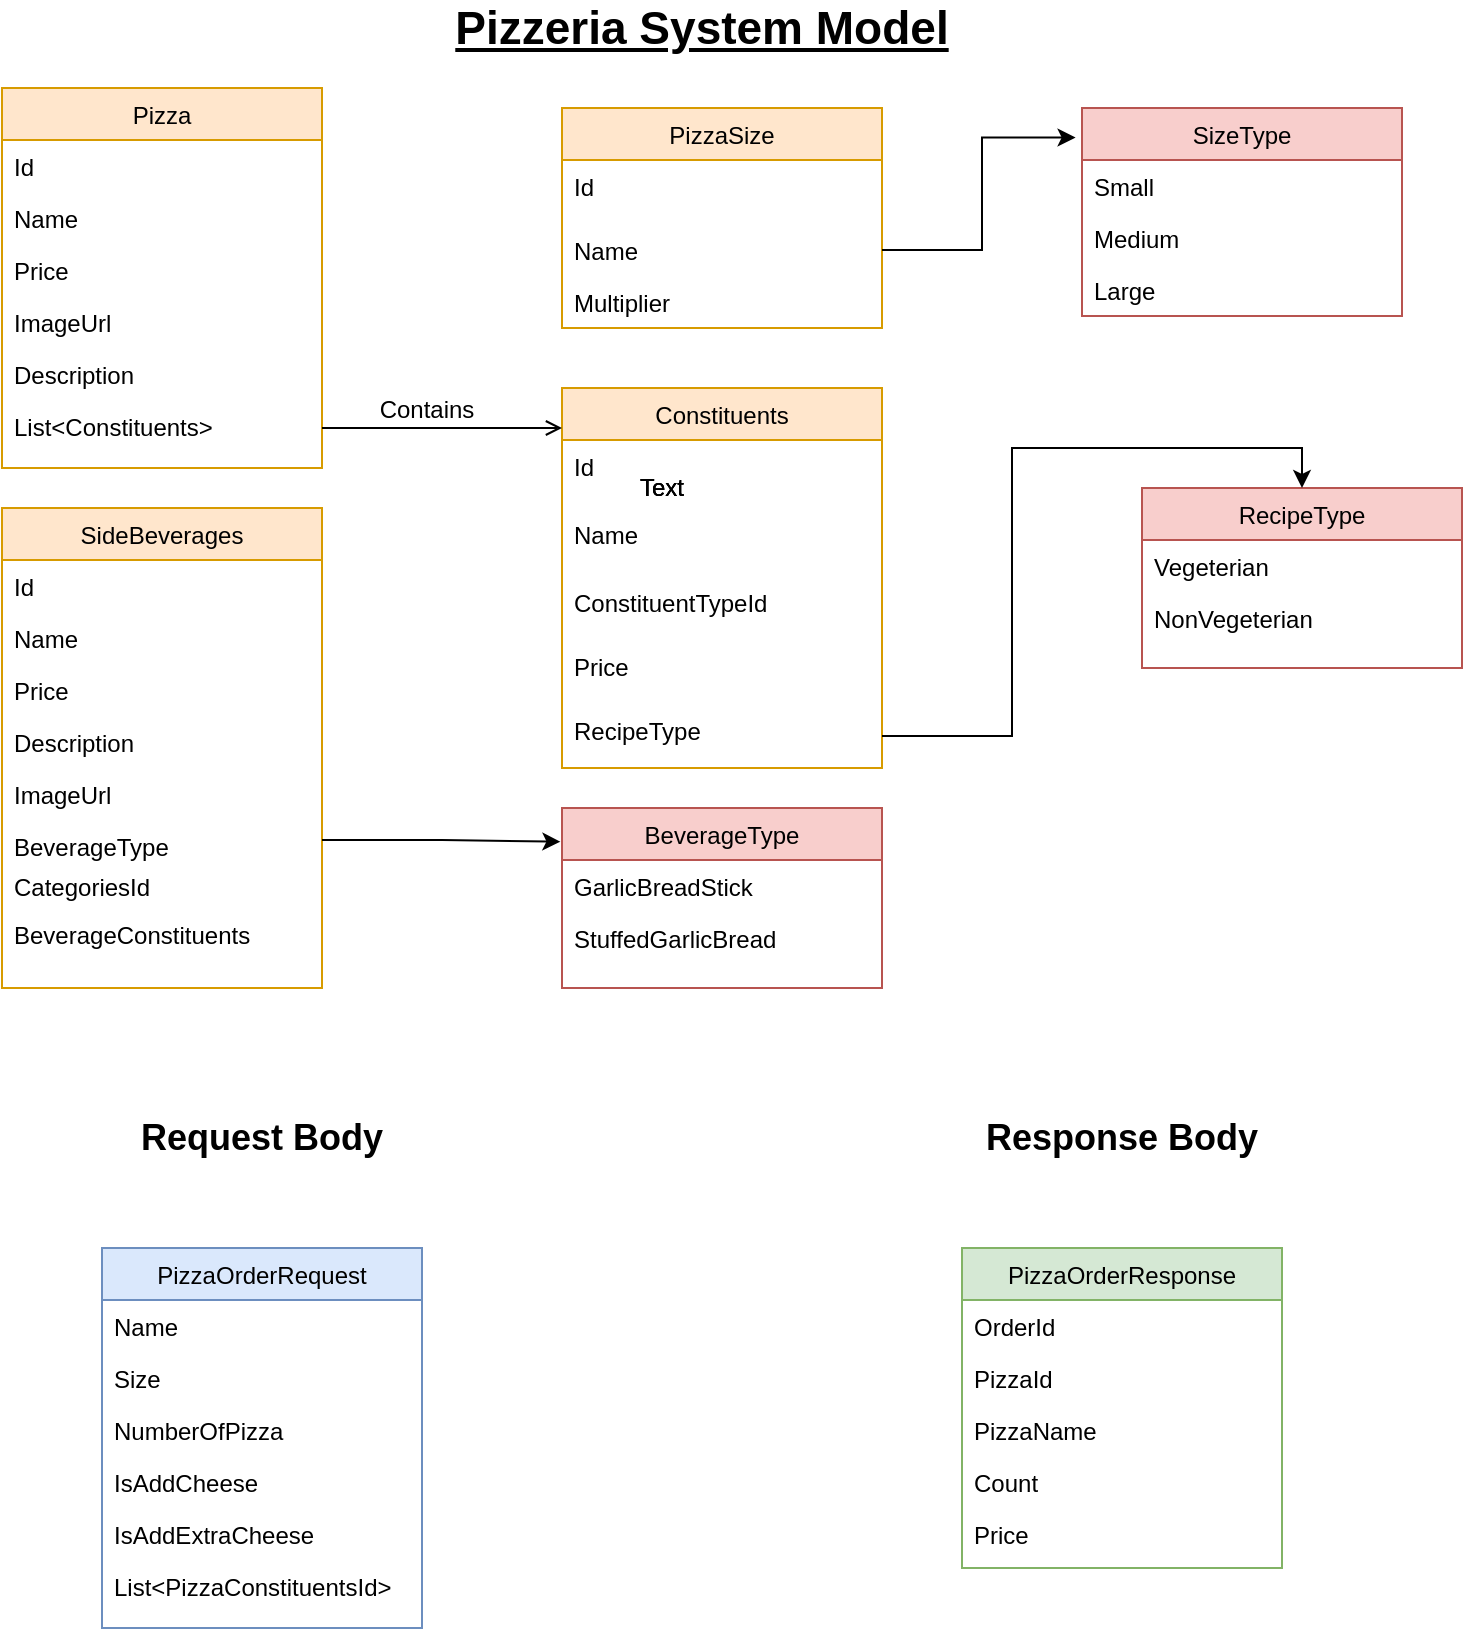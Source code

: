 <mxfile version="14.1.8" type="device"><diagram id="C5RBs43oDa-KdzZeNtuy" name="Page-1"><mxGraphModel dx="1040" dy="599" grid="1" gridSize="10" guides="1" tooltips="1" connect="1" arrows="1" fold="1" page="1" pageScale="1" pageWidth="827" pageHeight="1169" math="0" shadow="0"><root><mxCell id="WIyWlLk6GJQsqaUBKTNV-0"/><mxCell id="WIyWlLk6GJQsqaUBKTNV-1" parent="WIyWlLk6GJQsqaUBKTNV-0"/><mxCell id="zkfFHV4jXpPFQw0GAbJ--0" value="Pizza" style="swimlane;fontStyle=0;align=center;verticalAlign=top;childLayout=stackLayout;horizontal=1;startSize=26;horizontalStack=0;resizeParent=1;resizeLast=0;collapsible=1;marginBottom=0;rounded=0;shadow=0;strokeWidth=1;fillColor=#ffe6cc;strokeColor=#d79b00;" parent="WIyWlLk6GJQsqaUBKTNV-1" vertex="1"><mxGeometry x="50" y="70" width="160" height="190" as="geometry"><mxRectangle x="230" y="140" width="160" height="26" as="alternateBounds"/></mxGeometry></mxCell><mxCell id="zkfFHV4jXpPFQw0GAbJ--1" value="Id" style="text;align=left;verticalAlign=top;spacingLeft=4;spacingRight=4;overflow=hidden;rotatable=0;points=[[0,0.5],[1,0.5]];portConstraint=eastwest;" parent="zkfFHV4jXpPFQw0GAbJ--0" vertex="1"><mxGeometry y="26" width="160" height="26" as="geometry"/></mxCell><mxCell id="VlF57h9u2iA-SpIilK9r-6" value="Name" style="text;align=left;verticalAlign=top;spacingLeft=4;spacingRight=4;overflow=hidden;rotatable=0;points=[[0,0.5],[1,0.5]];portConstraint=eastwest;" vertex="1" parent="zkfFHV4jXpPFQw0GAbJ--0"><mxGeometry y="52" width="160" height="26" as="geometry"/></mxCell><mxCell id="zkfFHV4jXpPFQw0GAbJ--2" value="Price" style="text;align=left;verticalAlign=top;spacingLeft=4;spacingRight=4;overflow=hidden;rotatable=0;points=[[0,0.5],[1,0.5]];portConstraint=eastwest;rounded=0;shadow=0;html=0;" parent="zkfFHV4jXpPFQw0GAbJ--0" vertex="1"><mxGeometry y="78" width="160" height="26" as="geometry"/></mxCell><mxCell id="VlF57h9u2iA-SpIilK9r-1" value="ImageUrl" style="text;align=left;verticalAlign=top;spacingLeft=4;spacingRight=4;overflow=hidden;rotatable=0;points=[[0,0.5],[1,0.5]];portConstraint=eastwest;rounded=0;shadow=0;html=0;" vertex="1" parent="zkfFHV4jXpPFQw0GAbJ--0"><mxGeometry y="104" width="160" height="26" as="geometry"/></mxCell><mxCell id="zkfFHV4jXpPFQw0GAbJ--3" value="Description" style="text;align=left;verticalAlign=top;spacingLeft=4;spacingRight=4;overflow=hidden;rotatable=0;points=[[0,0.5],[1,0.5]];portConstraint=eastwest;rounded=0;shadow=0;html=0;" parent="zkfFHV4jXpPFQw0GAbJ--0" vertex="1"><mxGeometry y="130" width="160" height="26" as="geometry"/></mxCell><mxCell id="VlF57h9u2iA-SpIilK9r-2" value="List&lt;Constituents&gt;" style="text;align=left;verticalAlign=top;spacingLeft=4;spacingRight=4;overflow=hidden;rotatable=0;points=[[0,0.5],[1,0.5]];portConstraint=eastwest;rounded=0;shadow=0;html=0;" vertex="1" parent="zkfFHV4jXpPFQw0GAbJ--0"><mxGeometry y="156" width="160" height="20" as="geometry"/></mxCell><mxCell id="zkfFHV4jXpPFQw0GAbJ--17" value="Constituents" style="swimlane;fontStyle=0;align=center;verticalAlign=top;childLayout=stackLayout;horizontal=1;startSize=26;horizontalStack=0;resizeParent=1;resizeLast=0;collapsible=1;marginBottom=0;rounded=0;shadow=0;strokeWidth=1;fillColor=#ffe6cc;strokeColor=#d79b00;" parent="WIyWlLk6GJQsqaUBKTNV-1" vertex="1"><mxGeometry x="330" y="220" width="160" height="190" as="geometry"><mxRectangle x="500" y="240" width="160" height="26" as="alternateBounds"/></mxGeometry></mxCell><mxCell id="zkfFHV4jXpPFQw0GAbJ--18" value="Id" style="text;align=left;verticalAlign=top;spacingLeft=4;spacingRight=4;overflow=hidden;rotatable=0;points=[[0,0.5],[1,0.5]];portConstraint=eastwest;" parent="zkfFHV4jXpPFQw0GAbJ--17" vertex="1"><mxGeometry y="26" width="160" height="34" as="geometry"/></mxCell><mxCell id="VlF57h9u2iA-SpIilK9r-8" value="Name" style="text;align=left;verticalAlign=top;spacingLeft=4;spacingRight=4;overflow=hidden;rotatable=0;points=[[0,0.5],[1,0.5]];portConstraint=eastwest;" vertex="1" parent="zkfFHV4jXpPFQw0GAbJ--17"><mxGeometry y="60" width="160" height="34" as="geometry"/></mxCell><mxCell id="zkfFHV4jXpPFQw0GAbJ--19" value="ConstituentTypeId" style="text;align=left;verticalAlign=top;spacingLeft=4;spacingRight=4;overflow=hidden;rotatable=0;points=[[0,0.5],[1,0.5]];portConstraint=eastwest;rounded=0;shadow=0;html=0;" parent="zkfFHV4jXpPFQw0GAbJ--17" vertex="1"><mxGeometry y="94" width="160" height="32" as="geometry"/></mxCell><mxCell id="VlF57h9u2iA-SpIilK9r-34" value="Price" style="text;align=left;verticalAlign=top;spacingLeft=4;spacingRight=4;overflow=hidden;rotatable=0;points=[[0,0.5],[1,0.5]];portConstraint=eastwest;rounded=0;shadow=0;html=0;" vertex="1" parent="zkfFHV4jXpPFQw0GAbJ--17"><mxGeometry y="126" width="160" height="32" as="geometry"/></mxCell><mxCell id="VlF57h9u2iA-SpIilK9r-35" value="RecipeType" style="text;align=left;verticalAlign=top;spacingLeft=4;spacingRight=4;overflow=hidden;rotatable=0;points=[[0,0.5],[1,0.5]];portConstraint=eastwest;rounded=0;shadow=0;html=0;" vertex="1" parent="zkfFHV4jXpPFQw0GAbJ--17"><mxGeometry y="158" width="160" height="32" as="geometry"/></mxCell><mxCell id="zkfFHV4jXpPFQw0GAbJ--26" value="" style="endArrow=open;shadow=0;strokeWidth=1;rounded=0;endFill=1;edgeStyle=elbowEdgeStyle;elbow=vertical;" parent="WIyWlLk6GJQsqaUBKTNV-1" source="zkfFHV4jXpPFQw0GAbJ--0" target="zkfFHV4jXpPFQw0GAbJ--17" edge="1"><mxGeometry x="0.5" y="41" relative="1" as="geometry"><mxPoint x="210" y="142" as="sourcePoint"/><mxPoint x="370" y="142" as="targetPoint"/><mxPoint x="-40" y="32" as="offset"/></mxGeometry></mxCell><mxCell id="zkfFHV4jXpPFQw0GAbJ--29" value="Contains" style="text;html=1;resizable=0;points=[];;align=center;verticalAlign=middle;labelBackgroundColor=none;rounded=0;shadow=0;strokeWidth=1;fontSize=12;" parent="zkfFHV4jXpPFQw0GAbJ--26" vertex="1" connectable="0"><mxGeometry x="0.5" y="49" relative="1" as="geometry"><mxPoint x="-38" y="40" as="offset"/></mxGeometry></mxCell><mxCell id="VlF57h9u2iA-SpIilK9r-3" value="PizzaSize" style="swimlane;fontStyle=0;align=center;verticalAlign=top;childLayout=stackLayout;horizontal=1;startSize=26;horizontalStack=0;resizeParent=1;resizeLast=0;collapsible=1;marginBottom=0;rounded=0;shadow=0;strokeWidth=1;fillColor=#ffe6cc;strokeColor=#d79b00;" vertex="1" parent="WIyWlLk6GJQsqaUBKTNV-1"><mxGeometry x="330" y="80" width="160" height="110" as="geometry"><mxRectangle x="500" y="240" width="160" height="26" as="alternateBounds"/></mxGeometry></mxCell><mxCell id="VlF57h9u2iA-SpIilK9r-4" value="Id" style="text;align=left;verticalAlign=top;spacingLeft=4;spacingRight=4;overflow=hidden;rotatable=0;points=[[0,0.5],[1,0.5]];portConstraint=eastwest;" vertex="1" parent="VlF57h9u2iA-SpIilK9r-3"><mxGeometry y="26" width="160" height="32" as="geometry"/></mxCell><mxCell id="VlF57h9u2iA-SpIilK9r-7" value="Name" style="text;align=left;verticalAlign=top;spacingLeft=4;spacingRight=4;overflow=hidden;rotatable=0;points=[[0,0.5],[1,0.5]];portConstraint=eastwest;" vertex="1" parent="VlF57h9u2iA-SpIilK9r-3"><mxGeometry y="58" width="160" height="26" as="geometry"/></mxCell><mxCell id="VlF57h9u2iA-SpIilK9r-55" value="Multiplier" style="text;align=left;verticalAlign=top;spacingLeft=4;spacingRight=4;overflow=hidden;rotatable=0;points=[[0,0.5],[1,0.5]];portConstraint=eastwest;" vertex="1" parent="VlF57h9u2iA-SpIilK9r-3"><mxGeometry y="84" width="160" height="26" as="geometry"/></mxCell><mxCell id="VlF57h9u2iA-SpIilK9r-9" value="PizzaOrderRequest" style="swimlane;fontStyle=0;align=center;verticalAlign=top;childLayout=stackLayout;horizontal=1;startSize=26;horizontalStack=0;resizeParent=1;resizeLast=0;collapsible=1;marginBottom=0;rounded=0;shadow=0;strokeWidth=1;fillColor=#dae8fc;strokeColor=#6c8ebf;" vertex="1" parent="WIyWlLk6GJQsqaUBKTNV-1"><mxGeometry x="100" y="650" width="160" height="190" as="geometry"><mxRectangle x="230" y="140" width="160" height="26" as="alternateBounds"/></mxGeometry></mxCell><mxCell id="VlF57h9u2iA-SpIilK9r-11" value="Name" style="text;align=left;verticalAlign=top;spacingLeft=4;spacingRight=4;overflow=hidden;rotatable=0;points=[[0,0.5],[1,0.5]];portConstraint=eastwest;" vertex="1" parent="VlF57h9u2iA-SpIilK9r-9"><mxGeometry y="26" width="160" height="26" as="geometry"/></mxCell><mxCell id="VlF57h9u2iA-SpIilK9r-16" value="Size" style="text;align=left;verticalAlign=top;spacingLeft=4;spacingRight=4;overflow=hidden;rotatable=0;points=[[0,0.5],[1,0.5]];portConstraint=eastwest;" vertex="1" parent="VlF57h9u2iA-SpIilK9r-9"><mxGeometry y="52" width="160" height="26" as="geometry"/></mxCell><mxCell id="VlF57h9u2iA-SpIilK9r-12" value="NumberOfPizza" style="text;align=left;verticalAlign=top;spacingLeft=4;spacingRight=4;overflow=hidden;rotatable=0;points=[[0,0.5],[1,0.5]];portConstraint=eastwest;rounded=0;shadow=0;html=0;" vertex="1" parent="VlF57h9u2iA-SpIilK9r-9"><mxGeometry y="78" width="160" height="26" as="geometry"/></mxCell><mxCell id="VlF57h9u2iA-SpIilK9r-13" value="IsAddCheese" style="text;align=left;verticalAlign=top;spacingLeft=4;spacingRight=4;overflow=hidden;rotatable=0;points=[[0,0.5],[1,0.5]];portConstraint=eastwest;rounded=0;shadow=0;html=0;" vertex="1" parent="VlF57h9u2iA-SpIilK9r-9"><mxGeometry y="104" width="160" height="26" as="geometry"/></mxCell><mxCell id="VlF57h9u2iA-SpIilK9r-14" value="IsAddExtraCheese" style="text;align=left;verticalAlign=top;spacingLeft=4;spacingRight=4;overflow=hidden;rotatable=0;points=[[0,0.5],[1,0.5]];portConstraint=eastwest;rounded=0;shadow=0;html=0;" vertex="1" parent="VlF57h9u2iA-SpIilK9r-9"><mxGeometry y="130" width="160" height="26" as="geometry"/></mxCell><mxCell id="VlF57h9u2iA-SpIilK9r-15" value="List&lt;PizzaConstituentsId&gt;" style="text;align=left;verticalAlign=top;spacingLeft=4;spacingRight=4;overflow=hidden;rotatable=0;points=[[0,0.5],[1,0.5]];portConstraint=eastwest;rounded=0;shadow=0;html=0;" vertex="1" parent="VlF57h9u2iA-SpIilK9r-9"><mxGeometry y="156" width="160" height="20" as="geometry"/></mxCell><mxCell id="VlF57h9u2iA-SpIilK9r-17" value="PizzaOrderResponse" style="swimlane;fontStyle=0;align=center;verticalAlign=top;childLayout=stackLayout;horizontal=1;startSize=26;horizontalStack=0;resizeParent=1;resizeLast=0;collapsible=1;marginBottom=0;rounded=0;shadow=0;strokeWidth=1;fillColor=#d5e8d4;strokeColor=#82b366;" vertex="1" parent="WIyWlLk6GJQsqaUBKTNV-1"><mxGeometry x="530" y="650" width="160" height="160" as="geometry"><mxRectangle x="230" y="140" width="160" height="26" as="alternateBounds"/></mxGeometry></mxCell><mxCell id="VlF57h9u2iA-SpIilK9r-18" value="OrderId" style="text;align=left;verticalAlign=top;spacingLeft=4;spacingRight=4;overflow=hidden;rotatable=0;points=[[0,0.5],[1,0.5]];portConstraint=eastwest;" vertex="1" parent="VlF57h9u2iA-SpIilK9r-17"><mxGeometry y="26" width="160" height="26" as="geometry"/></mxCell><mxCell id="VlF57h9u2iA-SpIilK9r-19" value="PizzaId" style="text;align=left;verticalAlign=top;spacingLeft=4;spacingRight=4;overflow=hidden;rotatable=0;points=[[0,0.5],[1,0.5]];portConstraint=eastwest;" vertex="1" parent="VlF57h9u2iA-SpIilK9r-17"><mxGeometry y="52" width="160" height="26" as="geometry"/></mxCell><mxCell id="VlF57h9u2iA-SpIilK9r-20" value="PizzaName" style="text;align=left;verticalAlign=top;spacingLeft=4;spacingRight=4;overflow=hidden;rotatable=0;points=[[0,0.5],[1,0.5]];portConstraint=eastwest;rounded=0;shadow=0;html=0;" vertex="1" parent="VlF57h9u2iA-SpIilK9r-17"><mxGeometry y="78" width="160" height="26" as="geometry"/></mxCell><mxCell id="VlF57h9u2iA-SpIilK9r-21" value="Count" style="text;align=left;verticalAlign=top;spacingLeft=4;spacingRight=4;overflow=hidden;rotatable=0;points=[[0,0.5],[1,0.5]];portConstraint=eastwest;rounded=0;shadow=0;html=0;" vertex="1" parent="VlF57h9u2iA-SpIilK9r-17"><mxGeometry y="104" width="160" height="26" as="geometry"/></mxCell><mxCell id="VlF57h9u2iA-SpIilK9r-22" value="Price" style="text;align=left;verticalAlign=top;spacingLeft=4;spacingRight=4;overflow=hidden;rotatable=0;points=[[0,0.5],[1,0.5]];portConstraint=eastwest;rounded=0;shadow=0;html=0;" vertex="1" parent="VlF57h9u2iA-SpIilK9r-17"><mxGeometry y="130" width="160" height="26" as="geometry"/></mxCell><mxCell id="VlF57h9u2iA-SpIilK9r-24" value="SideBeverages" style="swimlane;fontStyle=0;align=center;verticalAlign=top;childLayout=stackLayout;horizontal=1;startSize=26;horizontalStack=0;resizeParent=1;resizeLast=0;collapsible=1;marginBottom=0;rounded=0;shadow=0;strokeWidth=1;fillColor=#ffe6cc;strokeColor=#d79b00;" vertex="1" parent="WIyWlLk6GJQsqaUBKTNV-1"><mxGeometry x="50" y="280" width="160" height="240" as="geometry"><mxRectangle x="230" y="140" width="160" height="26" as="alternateBounds"/></mxGeometry></mxCell><mxCell id="VlF57h9u2iA-SpIilK9r-25" value="Id" style="text;align=left;verticalAlign=top;spacingLeft=4;spacingRight=4;overflow=hidden;rotatable=0;points=[[0,0.5],[1,0.5]];portConstraint=eastwest;" vertex="1" parent="VlF57h9u2iA-SpIilK9r-24"><mxGeometry y="26" width="160" height="26" as="geometry"/></mxCell><mxCell id="VlF57h9u2iA-SpIilK9r-26" value="Name" style="text;align=left;verticalAlign=top;spacingLeft=4;spacingRight=4;overflow=hidden;rotatable=0;points=[[0,0.5],[1,0.5]];portConstraint=eastwest;" vertex="1" parent="VlF57h9u2iA-SpIilK9r-24"><mxGeometry y="52" width="160" height="26" as="geometry"/></mxCell><mxCell id="VlF57h9u2iA-SpIilK9r-27" value="Price" style="text;align=left;verticalAlign=top;spacingLeft=4;spacingRight=4;overflow=hidden;rotatable=0;points=[[0,0.5],[1,0.5]];portConstraint=eastwest;rounded=0;shadow=0;html=0;" vertex="1" parent="VlF57h9u2iA-SpIilK9r-24"><mxGeometry y="78" width="160" height="26" as="geometry"/></mxCell><mxCell id="VlF57h9u2iA-SpIilK9r-28" value="Description" style="text;align=left;verticalAlign=top;spacingLeft=4;spacingRight=4;overflow=hidden;rotatable=0;points=[[0,0.5],[1,0.5]];portConstraint=eastwest;rounded=0;shadow=0;html=0;" vertex="1" parent="VlF57h9u2iA-SpIilK9r-24"><mxGeometry y="104" width="160" height="26" as="geometry"/></mxCell><mxCell id="VlF57h9u2iA-SpIilK9r-29" value="ImageUrl" style="text;align=left;verticalAlign=top;spacingLeft=4;spacingRight=4;overflow=hidden;rotatable=0;points=[[0,0.5],[1,0.5]];portConstraint=eastwest;rounded=0;shadow=0;html=0;" vertex="1" parent="VlF57h9u2iA-SpIilK9r-24"><mxGeometry y="130" width="160" height="26" as="geometry"/></mxCell><mxCell id="VlF57h9u2iA-SpIilK9r-30" value="BeverageType" style="text;align=left;verticalAlign=top;spacingLeft=4;spacingRight=4;overflow=hidden;rotatable=0;points=[[0,0.5],[1,0.5]];portConstraint=eastwest;rounded=0;shadow=0;html=0;" vertex="1" parent="VlF57h9u2iA-SpIilK9r-24"><mxGeometry y="156" width="160" height="20" as="geometry"/></mxCell><mxCell id="VlF57h9u2iA-SpIilK9r-31" value="CategoriesId" style="text;align=left;verticalAlign=top;spacingLeft=4;spacingRight=4;overflow=hidden;rotatable=0;points=[[0,0.5],[1,0.5]];portConstraint=eastwest;rounded=0;shadow=0;html=0;" vertex="1" parent="VlF57h9u2iA-SpIilK9r-24"><mxGeometry y="176" width="160" height="24" as="geometry"/></mxCell><mxCell id="VlF57h9u2iA-SpIilK9r-32" value="BeverageConstituents" style="text;align=left;verticalAlign=top;spacingLeft=4;spacingRight=4;overflow=hidden;rotatable=0;points=[[0,0.5],[1,0.5]];portConstraint=eastwest;rounded=0;shadow=0;html=0;" vertex="1" parent="VlF57h9u2iA-SpIilK9r-24"><mxGeometry y="200" width="160" height="24" as="geometry"/></mxCell><mxCell id="VlF57h9u2iA-SpIilK9r-36" value="RecipeType" style="swimlane;fontStyle=0;align=center;verticalAlign=top;childLayout=stackLayout;horizontal=1;startSize=26;horizontalStack=0;resizeParent=1;resizeLast=0;collapsible=1;marginBottom=0;rounded=0;shadow=0;strokeWidth=1;fillColor=#f8cecc;strokeColor=#b85450;" vertex="1" parent="WIyWlLk6GJQsqaUBKTNV-1"><mxGeometry x="620" y="270" width="160" height="90" as="geometry"><mxRectangle x="230" y="140" width="160" height="26" as="alternateBounds"/></mxGeometry></mxCell><mxCell id="VlF57h9u2iA-SpIilK9r-37" value="Vegeterian" style="text;align=left;verticalAlign=top;spacingLeft=4;spacingRight=4;overflow=hidden;rotatable=0;points=[[0,0.5],[1,0.5]];portConstraint=eastwest;" vertex="1" parent="VlF57h9u2iA-SpIilK9r-36"><mxGeometry y="26" width="160" height="26" as="geometry"/></mxCell><mxCell id="VlF57h9u2iA-SpIilK9r-38" value="NonVegeterian" style="text;align=left;verticalAlign=top;spacingLeft=4;spacingRight=4;overflow=hidden;rotatable=0;points=[[0,0.5],[1,0.5]];portConstraint=eastwest;" vertex="1" parent="VlF57h9u2iA-SpIilK9r-36"><mxGeometry y="52" width="160" height="26" as="geometry"/></mxCell><mxCell id="VlF57h9u2iA-SpIilK9r-45" style="edgeStyle=orthogonalEdgeStyle;rounded=0;orthogonalLoop=1;jettySize=auto;html=1;exitX=1;exitY=0.5;exitDx=0;exitDy=0;entryX=0.5;entryY=0;entryDx=0;entryDy=0;" edge="1" parent="WIyWlLk6GJQsqaUBKTNV-1" source="VlF57h9u2iA-SpIilK9r-35" target="VlF57h9u2iA-SpIilK9r-36"><mxGeometry relative="1" as="geometry"/></mxCell><mxCell id="VlF57h9u2iA-SpIilK9r-46" value="SizeType" style="swimlane;fontStyle=0;align=center;verticalAlign=top;childLayout=stackLayout;horizontal=1;startSize=26;horizontalStack=0;resizeParent=1;resizeLast=0;collapsible=1;marginBottom=0;rounded=0;shadow=0;strokeWidth=1;fillColor=#f8cecc;strokeColor=#b85450;" vertex="1" parent="WIyWlLk6GJQsqaUBKTNV-1"><mxGeometry x="590" y="80" width="160" height="104" as="geometry"><mxRectangle x="230" y="140" width="160" height="26" as="alternateBounds"/></mxGeometry></mxCell><mxCell id="VlF57h9u2iA-SpIilK9r-47" value="Small" style="text;align=left;verticalAlign=top;spacingLeft=4;spacingRight=4;overflow=hidden;rotatable=0;points=[[0,0.5],[1,0.5]];portConstraint=eastwest;" vertex="1" parent="VlF57h9u2iA-SpIilK9r-46"><mxGeometry y="26" width="160" height="26" as="geometry"/></mxCell><mxCell id="VlF57h9u2iA-SpIilK9r-48" value="Medium" style="text;align=left;verticalAlign=top;spacingLeft=4;spacingRight=4;overflow=hidden;rotatable=0;points=[[0,0.5],[1,0.5]];portConstraint=eastwest;" vertex="1" parent="VlF57h9u2iA-SpIilK9r-46"><mxGeometry y="52" width="160" height="26" as="geometry"/></mxCell><mxCell id="VlF57h9u2iA-SpIilK9r-49" value="Large" style="text;align=left;verticalAlign=top;spacingLeft=4;spacingRight=4;overflow=hidden;rotatable=0;points=[[0,0.5],[1,0.5]];portConstraint=eastwest;" vertex="1" parent="VlF57h9u2iA-SpIilK9r-46"><mxGeometry y="78" width="160" height="26" as="geometry"/></mxCell><mxCell id="VlF57h9u2iA-SpIilK9r-50" style="edgeStyle=orthogonalEdgeStyle;rounded=0;orthogonalLoop=1;jettySize=auto;html=1;exitX=1;exitY=0.5;exitDx=0;exitDy=0;entryX=-0.02;entryY=0.142;entryDx=0;entryDy=0;entryPerimeter=0;" edge="1" parent="WIyWlLk6GJQsqaUBKTNV-1" source="VlF57h9u2iA-SpIilK9r-7" target="VlF57h9u2iA-SpIilK9r-46"><mxGeometry relative="1" as="geometry"/></mxCell><mxCell id="VlF57h9u2iA-SpIilK9r-51" value="BeverageType" style="swimlane;fontStyle=0;align=center;verticalAlign=top;childLayout=stackLayout;horizontal=1;startSize=26;horizontalStack=0;resizeParent=1;resizeLast=0;collapsible=1;marginBottom=0;rounded=0;shadow=0;strokeWidth=1;fillColor=#f8cecc;strokeColor=#b85450;" vertex="1" parent="WIyWlLk6GJQsqaUBKTNV-1"><mxGeometry x="330" y="430" width="160" height="90" as="geometry"><mxRectangle x="230" y="140" width="160" height="26" as="alternateBounds"/></mxGeometry></mxCell><mxCell id="VlF57h9u2iA-SpIilK9r-52" value="GarlicBreadStick" style="text;align=left;verticalAlign=top;spacingLeft=4;spacingRight=4;overflow=hidden;rotatable=0;points=[[0,0.5],[1,0.5]];portConstraint=eastwest;" vertex="1" parent="VlF57h9u2iA-SpIilK9r-51"><mxGeometry y="26" width="160" height="26" as="geometry"/></mxCell><mxCell id="VlF57h9u2iA-SpIilK9r-53" value="StuffedGarlicBread" style="text;align=left;verticalAlign=top;spacingLeft=4;spacingRight=4;overflow=hidden;rotatable=0;points=[[0,0.5],[1,0.5]];portConstraint=eastwest;" vertex="1" parent="VlF57h9u2iA-SpIilK9r-51"><mxGeometry y="52" width="160" height="26" as="geometry"/></mxCell><mxCell id="VlF57h9u2iA-SpIilK9r-54" style="edgeStyle=orthogonalEdgeStyle;rounded=0;orthogonalLoop=1;jettySize=auto;html=1;exitX=1;exitY=0.5;exitDx=0;exitDy=0;entryX=-0.005;entryY=0.187;entryDx=0;entryDy=0;entryPerimeter=0;" edge="1" parent="WIyWlLk6GJQsqaUBKTNV-1" source="VlF57h9u2iA-SpIilK9r-30" target="VlF57h9u2iA-SpIilK9r-51"><mxGeometry relative="1" as="geometry"/></mxCell><mxCell id="VlF57h9u2iA-SpIilK9r-56" value="Text" style="text;html=1;strokeColor=none;fillColor=none;align=center;verticalAlign=middle;whiteSpace=wrap;rounded=0;" vertex="1" parent="WIyWlLk6GJQsqaUBKTNV-1"><mxGeometry x="360" y="260" width="40" height="20" as="geometry"/></mxCell><mxCell id="VlF57h9u2iA-SpIilK9r-57" value="Text" style="text;html=1;strokeColor=none;fillColor=none;align=center;verticalAlign=middle;whiteSpace=wrap;rounded=0;" vertex="1" parent="WIyWlLk6GJQsqaUBKTNV-1"><mxGeometry x="360" y="260" width="40" height="20" as="geometry"/></mxCell><mxCell id="VlF57h9u2iA-SpIilK9r-58" value="Text" style="text;html=1;strokeColor=none;fillColor=none;align=center;verticalAlign=middle;whiteSpace=wrap;rounded=0;" vertex="1" parent="WIyWlLk6GJQsqaUBKTNV-1"><mxGeometry x="360" y="260" width="40" height="20" as="geometry"/></mxCell><mxCell id="VlF57h9u2iA-SpIilK9r-59" value="&lt;font style=&quot;font-size: 23px&quot;&gt;&lt;b&gt;&lt;u&gt;Pizzeria System Model&lt;/u&gt;&lt;/b&gt;&lt;/font&gt;" style="text;html=1;strokeColor=none;fillColor=none;align=center;verticalAlign=middle;whiteSpace=wrap;rounded=0;" vertex="1" parent="WIyWlLk6GJQsqaUBKTNV-1"><mxGeometry x="230" y="30" width="340" height="20" as="geometry"/></mxCell><mxCell id="VlF57h9u2iA-SpIilK9r-60" value="&lt;font style=&quot;font-size: 18px&quot;&gt;&lt;b&gt;Request Body&lt;/b&gt;&lt;/font&gt;" style="text;html=1;strokeColor=none;fillColor=none;align=center;verticalAlign=middle;whiteSpace=wrap;rounded=0;" vertex="1" parent="WIyWlLk6GJQsqaUBKTNV-1"><mxGeometry x="110" y="585" width="140" height="20" as="geometry"/></mxCell><mxCell id="VlF57h9u2iA-SpIilK9r-61" value="&lt;font style=&quot;font-size: 18px&quot;&gt;&lt;b&gt;Response Body&lt;/b&gt;&lt;/font&gt;" style="text;html=1;strokeColor=none;fillColor=none;align=center;verticalAlign=middle;whiteSpace=wrap;rounded=0;" vertex="1" parent="WIyWlLk6GJQsqaUBKTNV-1"><mxGeometry x="540" y="585" width="140" height="20" as="geometry"/></mxCell></root></mxGraphModel></diagram></mxfile>